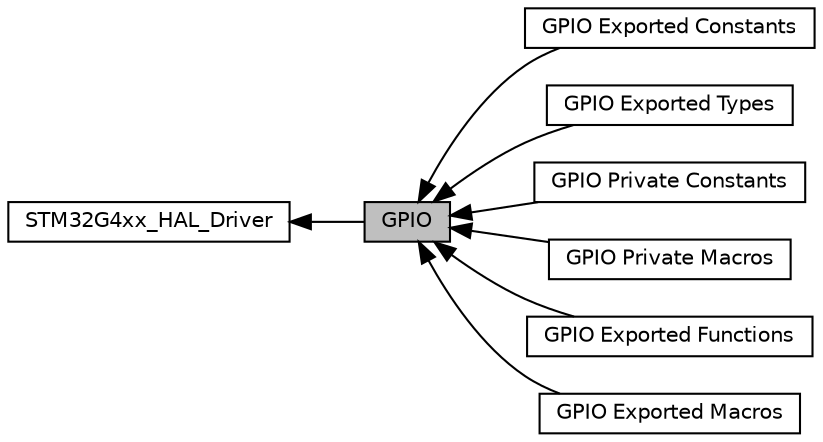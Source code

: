 digraph "GPIO"
{
  edge [fontname="Helvetica",fontsize="10",labelfontname="Helvetica",labelfontsize="10"];
  node [fontname="Helvetica",fontsize="10",shape=box];
  rankdir=LR;
  Node4 [label="GPIO Exported Constants",height=0.2,width=0.4,color="black", fillcolor="white", style="filled",URL="$group__GPIO__Exported__Constants.html",tooltip=" "];
  Node3 [label="GPIO Exported Types",height=0.2,width=0.4,color="black", fillcolor="white", style="filled",URL="$group__GPIO__Exported__Types.html",tooltip=" "];
  Node6 [label="GPIO Private Constants",height=0.2,width=0.4,color="black", fillcolor="white", style="filled",URL="$group__GPIO__Private__Constants.html",tooltip=" "];
  Node7 [label="GPIO Private Macros",height=0.2,width=0.4,color="black", fillcolor="white", style="filled",URL="$group__GPIO__Private__Macros.html",tooltip=" "];
  Node8 [label="GPIO Exported Functions",height=0.2,width=0.4,color="black", fillcolor="white", style="filled",URL="$group__GPIO__Exported__Functions.html",tooltip="GPIO Exported Functions."];
  Node1 [label="GPIO",height=0.2,width=0.4,color="black", fillcolor="grey75", style="filled", fontcolor="black",tooltip="GPIO HAL module driver."];
  Node2 [label="STM32G4xx_HAL_Driver",height=0.2,width=0.4,color="black", fillcolor="white", style="filled",URL="$group__STM32G4xx__HAL__Driver.html",tooltip=" "];
  Node5 [label="GPIO Exported Macros",height=0.2,width=0.4,color="black", fillcolor="white", style="filled",URL="$group__GPIO__Exported__Macros.html",tooltip=" "];
  Node2->Node1 [shape=plaintext, dir="back", style="solid"];
  Node1->Node3 [shape=plaintext, dir="back", style="solid"];
  Node1->Node4 [shape=plaintext, dir="back", style="solid"];
  Node1->Node5 [shape=plaintext, dir="back", style="solid"];
  Node1->Node6 [shape=plaintext, dir="back", style="solid"];
  Node1->Node7 [shape=plaintext, dir="back", style="solid"];
  Node1->Node8 [shape=plaintext, dir="back", style="solid"];
}
